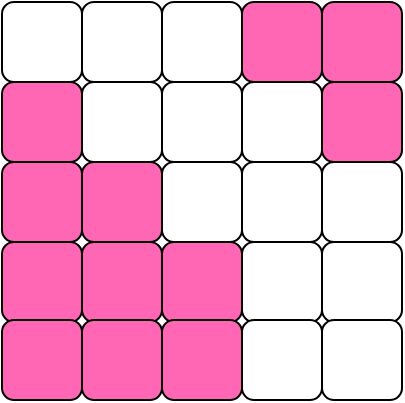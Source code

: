 <mxfile version="21.3.2" type="github">
  <diagram name="第 1 页" id="Wzm5gtQ0w-wNAZiW5i13">
    <mxGraphModel dx="794" dy="509" grid="1" gridSize="10" guides="1" tooltips="1" connect="1" arrows="1" fold="1" page="1" pageScale="1" pageWidth="827" pageHeight="1169" background="#ffffff" math="0" shadow="0">
      <root>
        <mxCell id="0" />
        <mxCell id="1" parent="0" />
        <mxCell id="QvoT3emotdxr4RAFUpKX-1" value="" style="rounded=1;whiteSpace=wrap;html=1;" vertex="1" parent="1">
          <mxGeometry x="360" y="240" width="40" height="40" as="geometry" />
        </mxCell>
        <mxCell id="QvoT3emotdxr4RAFUpKX-2" value="" style="rounded=1;whiteSpace=wrap;html=1;fillColor=#FF66B3;" vertex="1" parent="1">
          <mxGeometry x="320" y="240" width="40" height="40" as="geometry" />
        </mxCell>
        <mxCell id="QvoT3emotdxr4RAFUpKX-3" value="" style="rounded=1;whiteSpace=wrap;html=1;fillColor=#FF66B3;" vertex="1" parent="1">
          <mxGeometry x="280" y="240" width="40" height="40" as="geometry" />
        </mxCell>
        <mxCell id="QvoT3emotdxr4RAFUpKX-4" value="" style="rounded=1;whiteSpace=wrap;html=1;fillColor=#FF66B3;" vertex="1" parent="1">
          <mxGeometry x="240" y="240" width="40" height="40" as="geometry" />
        </mxCell>
        <mxCell id="QvoT3emotdxr4RAFUpKX-5" value="" style="rounded=1;whiteSpace=wrap;html=1;fillColor=#FF66B3;" vertex="1" parent="1">
          <mxGeometry x="240" y="200" width="40" height="40" as="geometry" />
        </mxCell>
        <mxCell id="QvoT3emotdxr4RAFUpKX-6" value="" style="rounded=1;whiteSpace=wrap;html=1;fillColor=#FF66B3;" vertex="1" parent="1">
          <mxGeometry x="280" y="200" width="40" height="40" as="geometry" />
        </mxCell>
        <mxCell id="QvoT3emotdxr4RAFUpKX-7" value="" style="rounded=1;whiteSpace=wrap;html=1;" vertex="1" parent="1">
          <mxGeometry x="320" y="200" width="40" height="40" as="geometry" />
        </mxCell>
        <mxCell id="QvoT3emotdxr4RAFUpKX-8" value="" style="rounded=1;whiteSpace=wrap;html=1;" vertex="1" parent="1">
          <mxGeometry x="360" y="200" width="40" height="40" as="geometry" />
        </mxCell>
        <mxCell id="QvoT3emotdxr4RAFUpKX-9" value="" style="rounded=1;whiteSpace=wrap;html=1;" vertex="1" parent="1">
          <mxGeometry x="360" y="160" width="40" height="40" as="geometry" />
        </mxCell>
        <mxCell id="QvoT3emotdxr4RAFUpKX-10" value="" style="rounded=1;whiteSpace=wrap;html=1;" vertex="1" parent="1">
          <mxGeometry x="320" y="160" width="40" height="40" as="geometry" />
        </mxCell>
        <mxCell id="QvoT3emotdxr4RAFUpKX-11" value="" style="rounded=1;whiteSpace=wrap;html=1;" vertex="1" parent="1">
          <mxGeometry x="280" y="160" width="40" height="40" as="geometry" />
        </mxCell>
        <mxCell id="QvoT3emotdxr4RAFUpKX-12" value="" style="rounded=1;whiteSpace=wrap;html=1;fillColor=#FF66B3;" vertex="1" parent="1">
          <mxGeometry x="240" y="160" width="40" height="40" as="geometry" />
        </mxCell>
        <mxCell id="QvoT3emotdxr4RAFUpKX-13" value="" style="rounded=1;whiteSpace=wrap;html=1;fillColor=#FF66B3;" vertex="1" parent="1">
          <mxGeometry x="360" y="120" width="40" height="40" as="geometry" />
        </mxCell>
        <mxCell id="QvoT3emotdxr4RAFUpKX-14" value="" style="rounded=1;whiteSpace=wrap;html=1;" vertex="1" parent="1">
          <mxGeometry x="320" y="120" width="40" height="40" as="geometry" />
        </mxCell>
        <mxCell id="QvoT3emotdxr4RAFUpKX-15" value="" style="rounded=1;whiteSpace=wrap;html=1;" vertex="1" parent="1">
          <mxGeometry x="280" y="120" width="40" height="40" as="geometry" />
        </mxCell>
        <mxCell id="QvoT3emotdxr4RAFUpKX-16" value="" style="rounded=1;whiteSpace=wrap;html=1;" vertex="1" parent="1">
          <mxGeometry x="240" y="120" width="40" height="40" as="geometry" />
        </mxCell>
        <mxCell id="QvoT3emotdxr4RAFUpKX-17" value="" style="rounded=1;whiteSpace=wrap;html=1;" vertex="1" parent="1">
          <mxGeometry x="400" y="240" width="40" height="40" as="geometry" />
        </mxCell>
        <mxCell id="QvoT3emotdxr4RAFUpKX-18" value="" style="rounded=1;whiteSpace=wrap;html=1;" vertex="1" parent="1">
          <mxGeometry x="400" y="200" width="40" height="40" as="geometry" />
        </mxCell>
        <mxCell id="QvoT3emotdxr4RAFUpKX-19" value="" style="rounded=1;whiteSpace=wrap;html=1;fillColor=#FF66B3;" vertex="1" parent="1">
          <mxGeometry x="400" y="160" width="40" height="40" as="geometry" />
        </mxCell>
        <mxCell id="QvoT3emotdxr4RAFUpKX-20" value="" style="rounded=1;whiteSpace=wrap;html=1;fillColor=#FF66B3;" vertex="1" parent="1">
          <mxGeometry x="400" y="120" width="40" height="40" as="geometry" />
        </mxCell>
        <mxCell id="QvoT3emotdxr4RAFUpKX-21" value="" style="rounded=1;whiteSpace=wrap;html=1;" vertex="1" parent="1">
          <mxGeometry x="360" y="279" width="40" height="40" as="geometry" />
        </mxCell>
        <mxCell id="QvoT3emotdxr4RAFUpKX-22" value="" style="rounded=1;whiteSpace=wrap;html=1;fillColor=#FF66B3;" vertex="1" parent="1">
          <mxGeometry x="320" y="279" width="40" height="40" as="geometry" />
        </mxCell>
        <mxCell id="QvoT3emotdxr4RAFUpKX-23" value="" style="rounded=1;whiteSpace=wrap;html=1;fillColor=#FF66B3;" vertex="1" parent="1">
          <mxGeometry x="280" y="279" width="40" height="40" as="geometry" />
        </mxCell>
        <mxCell id="QvoT3emotdxr4RAFUpKX-24" value="" style="rounded=1;whiteSpace=wrap;html=1;fillColor=#FF66B3;" vertex="1" parent="1">
          <mxGeometry x="240" y="279" width="40" height="40" as="geometry" />
        </mxCell>
        <mxCell id="QvoT3emotdxr4RAFUpKX-25" value="" style="rounded=1;whiteSpace=wrap;html=1;" vertex="1" parent="1">
          <mxGeometry x="400" y="279" width="40" height="40" as="geometry" />
        </mxCell>
      </root>
    </mxGraphModel>
  </diagram>
</mxfile>
